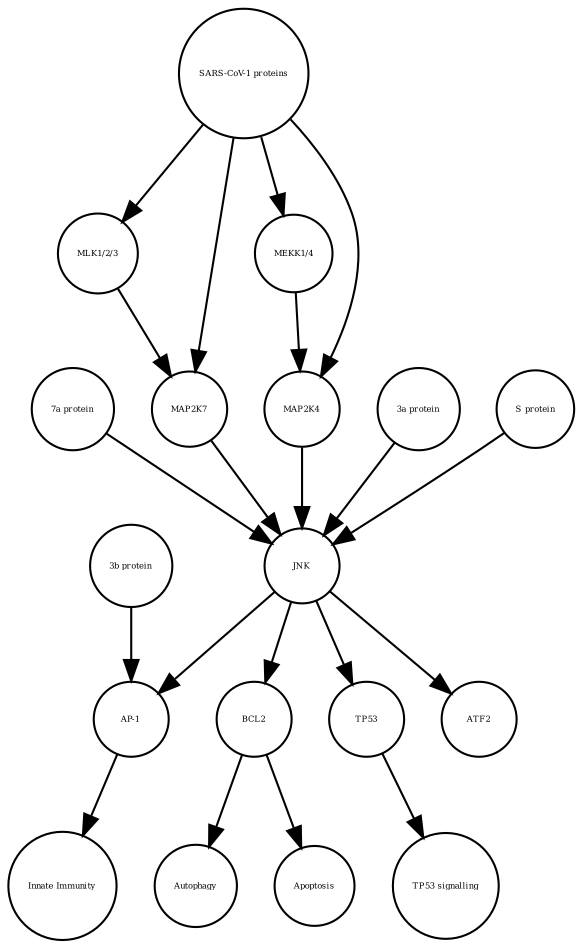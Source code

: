 strict digraph  {
BCL2 [annotation=urn_miriam_uniprot_P10415, bipartite=0, cls=macromolecule, fontsize=4, label=BCL2, shape=circle];
Autophagy [annotation="", bipartite=0, cls=phenotype, fontsize=4, label=Autophagy, shape=circle];
"AP-1" [annotation="", bipartite=0, cls=complex, fontsize=4, label="AP-1", shape=circle];
"Innate Immunity" [annotation="", bipartite=0, cls=phenotype, fontsize=4, label="Innate Immunity", shape=circle];
TP53 [annotation=urn_miriam_uniprot_P04637, bipartite=0, cls=macromolecule, fontsize=4, label=TP53, shape=circle];
"TP53 signalling" [annotation="", bipartite=0, cls=phenotype, fontsize=4, label="TP53 signalling", shape=circle];
Apoptosis [annotation="", bipartite=0, cls=phenotype, fontsize=4, label=Apoptosis, shape=circle];
"MLK1/2/3" [annotation="", bipartite=0, cls=complex, fontsize=4, label="MLK1/2/3", shape=circle];
"7a protein" [annotation="", bipartite=0, cls=macromolecule, fontsize=4, label="7a protein", shape=circle];
"MEKK1/4" [annotation="", bipartite=0, cls=complex, fontsize=4, label="MEKK1/4", shape=circle];
ATF2 [annotation=urn_miriam_uniprot_P15336, bipartite=0, cls=macromolecule, fontsize=4, label=ATF2, shape=circle];
MAP2K7 [annotation=urn_miriam_uniprot_O14733, bipartite=0, cls=macromolecule, fontsize=4, label=MAP2K7, shape=circle];
MAP2K4 [annotation=urn_miriam_uniprot_P45985, bipartite=0, cls=macromolecule, fontsize=4, label=MAP2K4, shape=circle];
JNK [annotation="", bipartite=0, cls=complex, fontsize=4, label=JNK, shape=circle];
"SARS-CoV-1 proteins" [annotation="", bipartite=0, cls=complex, fontsize=4, label="SARS-CoV-1 proteins", shape=circle];
"3a protein" [annotation="", bipartite=0, cls=macromolecule, fontsize=4, label="3a protein", shape=circle];
"3b protein" [annotation="", bipartite=0, cls=macromolecule, fontsize=4, label="3b protein", shape=circle];
"S protein" [annotation="", bipartite=0, cls=macromolecule, fontsize=4, label="S protein", shape=circle];
BCL2 -> Autophagy  [annotation="", interaction_type="necessary stimulation"];
BCL2 -> Apoptosis  [annotation="", interaction_type=inhibition];
"AP-1" -> "Innate Immunity"  [annotation="", interaction_type="necessary stimulation"];
TP53 -> "TP53 signalling"  [annotation="", interaction_type="necessary stimulation"];
"MLK1/2/3" -> MAP2K7  [annotation="urn_miriam_pubmed_31226023|urn_miriam_taxonomy_694009", interaction_type=stimulation];
"7a protein" -> JNK  [annotation=urn_miriam_pubmed_17141229, interaction_type=stimulation];
"MEKK1/4" -> MAP2K4  [annotation="urn_miriam_pubmed_31226023|urn_miriam_taxonomy_694009", interaction_type=stimulation];
MAP2K7 -> JNK  [annotation=urn_miriam_pubmed_17141229, interaction_type=stimulation];
MAP2K4 -> JNK  [annotation=urn_miriam_pubmed_17141229, interaction_type=stimulation];
JNK -> BCL2  [annotation=urn_miriam_pubmed_10567572, interaction_type=stimulation];
JNK -> TP53  [annotation="", interaction_type=stimulation];
JNK -> ATF2  [annotation="", interaction_type=stimulation];
JNK -> "AP-1"  [annotation=urn_miriam_pubmed_21561061, interaction_type=stimulation];
"SARS-CoV-1 proteins" -> "MLK1/2/3"  [annotation="urn_miriam_taxonomy_694009|urn_miriam_pubmed_31226023", interaction_type=stimulation];
"SARS-CoV-1 proteins" -> "MEKK1/4"  [annotation="urn_miriam_pubmed_31226023|urn_miriam_taxonomy_694009", interaction_type=stimulation];
"SARS-CoV-1 proteins" -> MAP2K4  [annotation="urn_miriam_pubmed_31226023|urn_miriam_taxonomy_694009", interaction_type=stimulation];
"SARS-CoV-1 proteins" -> MAP2K7  [annotation="urn_miriam_pubmed_31226023|urn_miriam_taxonomy_694009", interaction_type=stimulation];
"3a protein" -> JNK  [annotation=urn_miriam_pubmed_17141229, interaction_type=stimulation];
"3b protein" -> "AP-1"  [annotation=urn_miriam_pubmed_21561061, interaction_type=stimulation];
"S protein" -> JNK  [annotation=urn_miriam_pubmed_17267381, interaction_type=stimulation];
}

